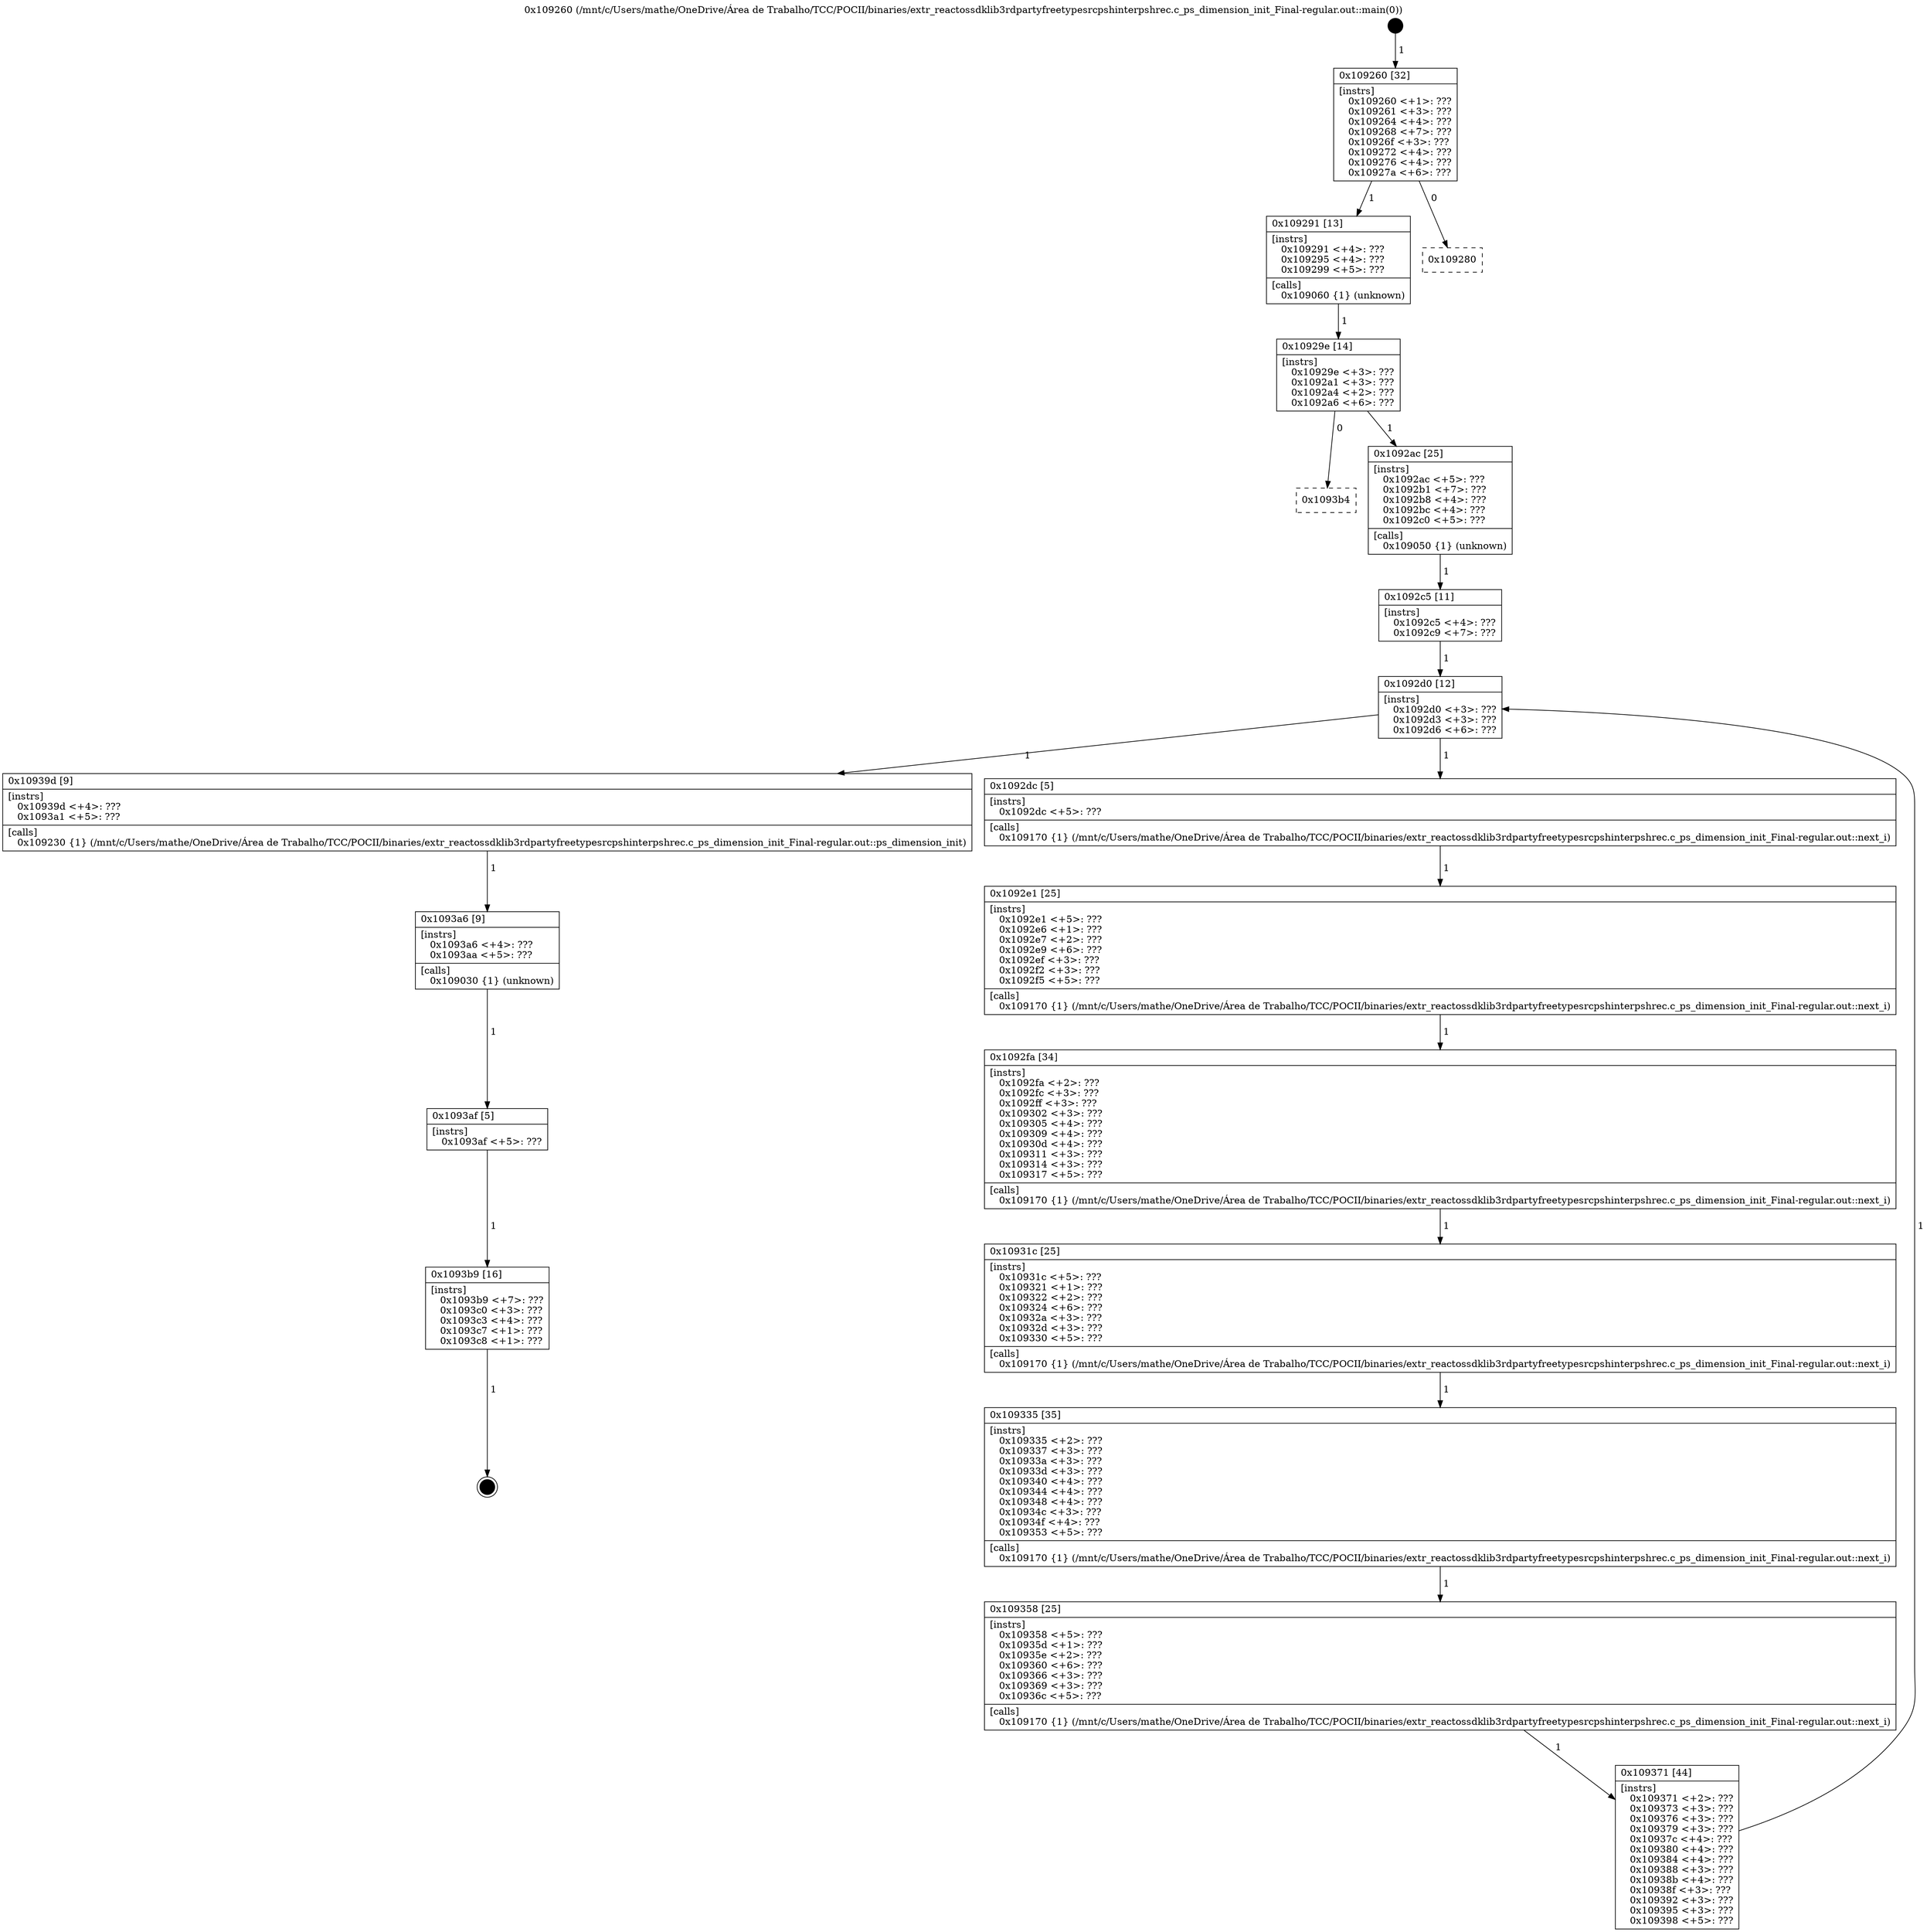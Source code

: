 digraph "0x109260" {
  label = "0x109260 (/mnt/c/Users/mathe/OneDrive/Área de Trabalho/TCC/POCII/binaries/extr_reactossdklib3rdpartyfreetypesrcpshinterpshrec.c_ps_dimension_init_Final-regular.out::main(0))"
  labelloc = "t"
  node[shape=record]

  Entry [label="",width=0.3,height=0.3,shape=circle,fillcolor=black,style=filled]
  "0x109260" [label="{
     0x109260 [32]\l
     | [instrs]\l
     &nbsp;&nbsp;0x109260 \<+1\>: ???\l
     &nbsp;&nbsp;0x109261 \<+3\>: ???\l
     &nbsp;&nbsp;0x109264 \<+4\>: ???\l
     &nbsp;&nbsp;0x109268 \<+7\>: ???\l
     &nbsp;&nbsp;0x10926f \<+3\>: ???\l
     &nbsp;&nbsp;0x109272 \<+4\>: ???\l
     &nbsp;&nbsp;0x109276 \<+4\>: ???\l
     &nbsp;&nbsp;0x10927a \<+6\>: ???\l
  }"]
  "0x109291" [label="{
     0x109291 [13]\l
     | [instrs]\l
     &nbsp;&nbsp;0x109291 \<+4\>: ???\l
     &nbsp;&nbsp;0x109295 \<+4\>: ???\l
     &nbsp;&nbsp;0x109299 \<+5\>: ???\l
     | [calls]\l
     &nbsp;&nbsp;0x109060 \{1\} (unknown)\l
  }"]
  "0x109280" [label="{
     0x109280\l
  }", style=dashed]
  "0x10929e" [label="{
     0x10929e [14]\l
     | [instrs]\l
     &nbsp;&nbsp;0x10929e \<+3\>: ???\l
     &nbsp;&nbsp;0x1092a1 \<+3\>: ???\l
     &nbsp;&nbsp;0x1092a4 \<+2\>: ???\l
     &nbsp;&nbsp;0x1092a6 \<+6\>: ???\l
  }"]
  "0x1093b4" [label="{
     0x1093b4\l
  }", style=dashed]
  "0x1092ac" [label="{
     0x1092ac [25]\l
     | [instrs]\l
     &nbsp;&nbsp;0x1092ac \<+5\>: ???\l
     &nbsp;&nbsp;0x1092b1 \<+7\>: ???\l
     &nbsp;&nbsp;0x1092b8 \<+4\>: ???\l
     &nbsp;&nbsp;0x1092bc \<+4\>: ???\l
     &nbsp;&nbsp;0x1092c0 \<+5\>: ???\l
     | [calls]\l
     &nbsp;&nbsp;0x109050 \{1\} (unknown)\l
  }"]
  Exit [label="",width=0.3,height=0.3,shape=circle,fillcolor=black,style=filled,peripheries=2]
  "0x1092d0" [label="{
     0x1092d0 [12]\l
     | [instrs]\l
     &nbsp;&nbsp;0x1092d0 \<+3\>: ???\l
     &nbsp;&nbsp;0x1092d3 \<+3\>: ???\l
     &nbsp;&nbsp;0x1092d6 \<+6\>: ???\l
  }"]
  "0x10939d" [label="{
     0x10939d [9]\l
     | [instrs]\l
     &nbsp;&nbsp;0x10939d \<+4\>: ???\l
     &nbsp;&nbsp;0x1093a1 \<+5\>: ???\l
     | [calls]\l
     &nbsp;&nbsp;0x109230 \{1\} (/mnt/c/Users/mathe/OneDrive/Área de Trabalho/TCC/POCII/binaries/extr_reactossdklib3rdpartyfreetypesrcpshinterpshrec.c_ps_dimension_init_Final-regular.out::ps_dimension_init)\l
  }"]
  "0x1092dc" [label="{
     0x1092dc [5]\l
     | [instrs]\l
     &nbsp;&nbsp;0x1092dc \<+5\>: ???\l
     | [calls]\l
     &nbsp;&nbsp;0x109170 \{1\} (/mnt/c/Users/mathe/OneDrive/Área de Trabalho/TCC/POCII/binaries/extr_reactossdklib3rdpartyfreetypesrcpshinterpshrec.c_ps_dimension_init_Final-regular.out::next_i)\l
  }"]
  "0x1092e1" [label="{
     0x1092e1 [25]\l
     | [instrs]\l
     &nbsp;&nbsp;0x1092e1 \<+5\>: ???\l
     &nbsp;&nbsp;0x1092e6 \<+1\>: ???\l
     &nbsp;&nbsp;0x1092e7 \<+2\>: ???\l
     &nbsp;&nbsp;0x1092e9 \<+6\>: ???\l
     &nbsp;&nbsp;0x1092ef \<+3\>: ???\l
     &nbsp;&nbsp;0x1092f2 \<+3\>: ???\l
     &nbsp;&nbsp;0x1092f5 \<+5\>: ???\l
     | [calls]\l
     &nbsp;&nbsp;0x109170 \{1\} (/mnt/c/Users/mathe/OneDrive/Área de Trabalho/TCC/POCII/binaries/extr_reactossdklib3rdpartyfreetypesrcpshinterpshrec.c_ps_dimension_init_Final-regular.out::next_i)\l
  }"]
  "0x1092fa" [label="{
     0x1092fa [34]\l
     | [instrs]\l
     &nbsp;&nbsp;0x1092fa \<+2\>: ???\l
     &nbsp;&nbsp;0x1092fc \<+3\>: ???\l
     &nbsp;&nbsp;0x1092ff \<+3\>: ???\l
     &nbsp;&nbsp;0x109302 \<+3\>: ???\l
     &nbsp;&nbsp;0x109305 \<+4\>: ???\l
     &nbsp;&nbsp;0x109309 \<+4\>: ???\l
     &nbsp;&nbsp;0x10930d \<+4\>: ???\l
     &nbsp;&nbsp;0x109311 \<+3\>: ???\l
     &nbsp;&nbsp;0x109314 \<+3\>: ???\l
     &nbsp;&nbsp;0x109317 \<+5\>: ???\l
     | [calls]\l
     &nbsp;&nbsp;0x109170 \{1\} (/mnt/c/Users/mathe/OneDrive/Área de Trabalho/TCC/POCII/binaries/extr_reactossdklib3rdpartyfreetypesrcpshinterpshrec.c_ps_dimension_init_Final-regular.out::next_i)\l
  }"]
  "0x10931c" [label="{
     0x10931c [25]\l
     | [instrs]\l
     &nbsp;&nbsp;0x10931c \<+5\>: ???\l
     &nbsp;&nbsp;0x109321 \<+1\>: ???\l
     &nbsp;&nbsp;0x109322 \<+2\>: ???\l
     &nbsp;&nbsp;0x109324 \<+6\>: ???\l
     &nbsp;&nbsp;0x10932a \<+3\>: ???\l
     &nbsp;&nbsp;0x10932d \<+3\>: ???\l
     &nbsp;&nbsp;0x109330 \<+5\>: ???\l
     | [calls]\l
     &nbsp;&nbsp;0x109170 \{1\} (/mnt/c/Users/mathe/OneDrive/Área de Trabalho/TCC/POCII/binaries/extr_reactossdklib3rdpartyfreetypesrcpshinterpshrec.c_ps_dimension_init_Final-regular.out::next_i)\l
  }"]
  "0x109335" [label="{
     0x109335 [35]\l
     | [instrs]\l
     &nbsp;&nbsp;0x109335 \<+2\>: ???\l
     &nbsp;&nbsp;0x109337 \<+3\>: ???\l
     &nbsp;&nbsp;0x10933a \<+3\>: ???\l
     &nbsp;&nbsp;0x10933d \<+3\>: ???\l
     &nbsp;&nbsp;0x109340 \<+4\>: ???\l
     &nbsp;&nbsp;0x109344 \<+4\>: ???\l
     &nbsp;&nbsp;0x109348 \<+4\>: ???\l
     &nbsp;&nbsp;0x10934c \<+3\>: ???\l
     &nbsp;&nbsp;0x10934f \<+4\>: ???\l
     &nbsp;&nbsp;0x109353 \<+5\>: ???\l
     | [calls]\l
     &nbsp;&nbsp;0x109170 \{1\} (/mnt/c/Users/mathe/OneDrive/Área de Trabalho/TCC/POCII/binaries/extr_reactossdklib3rdpartyfreetypesrcpshinterpshrec.c_ps_dimension_init_Final-regular.out::next_i)\l
  }"]
  "0x109358" [label="{
     0x109358 [25]\l
     | [instrs]\l
     &nbsp;&nbsp;0x109358 \<+5\>: ???\l
     &nbsp;&nbsp;0x10935d \<+1\>: ???\l
     &nbsp;&nbsp;0x10935e \<+2\>: ???\l
     &nbsp;&nbsp;0x109360 \<+6\>: ???\l
     &nbsp;&nbsp;0x109366 \<+3\>: ???\l
     &nbsp;&nbsp;0x109369 \<+3\>: ???\l
     &nbsp;&nbsp;0x10936c \<+5\>: ???\l
     | [calls]\l
     &nbsp;&nbsp;0x109170 \{1\} (/mnt/c/Users/mathe/OneDrive/Área de Trabalho/TCC/POCII/binaries/extr_reactossdklib3rdpartyfreetypesrcpshinterpshrec.c_ps_dimension_init_Final-regular.out::next_i)\l
  }"]
  "0x109371" [label="{
     0x109371 [44]\l
     | [instrs]\l
     &nbsp;&nbsp;0x109371 \<+2\>: ???\l
     &nbsp;&nbsp;0x109373 \<+3\>: ???\l
     &nbsp;&nbsp;0x109376 \<+3\>: ???\l
     &nbsp;&nbsp;0x109379 \<+3\>: ???\l
     &nbsp;&nbsp;0x10937c \<+4\>: ???\l
     &nbsp;&nbsp;0x109380 \<+4\>: ???\l
     &nbsp;&nbsp;0x109384 \<+4\>: ???\l
     &nbsp;&nbsp;0x109388 \<+3\>: ???\l
     &nbsp;&nbsp;0x10938b \<+4\>: ???\l
     &nbsp;&nbsp;0x10938f \<+3\>: ???\l
     &nbsp;&nbsp;0x109392 \<+3\>: ???\l
     &nbsp;&nbsp;0x109395 \<+3\>: ???\l
     &nbsp;&nbsp;0x109398 \<+5\>: ???\l
  }"]
  "0x1092c5" [label="{
     0x1092c5 [11]\l
     | [instrs]\l
     &nbsp;&nbsp;0x1092c5 \<+4\>: ???\l
     &nbsp;&nbsp;0x1092c9 \<+7\>: ???\l
  }"]
  "0x1093a6" [label="{
     0x1093a6 [9]\l
     | [instrs]\l
     &nbsp;&nbsp;0x1093a6 \<+4\>: ???\l
     &nbsp;&nbsp;0x1093aa \<+5\>: ???\l
     | [calls]\l
     &nbsp;&nbsp;0x109030 \{1\} (unknown)\l
  }"]
  "0x1093af" [label="{
     0x1093af [5]\l
     | [instrs]\l
     &nbsp;&nbsp;0x1093af \<+5\>: ???\l
  }"]
  "0x1093b9" [label="{
     0x1093b9 [16]\l
     | [instrs]\l
     &nbsp;&nbsp;0x1093b9 \<+7\>: ???\l
     &nbsp;&nbsp;0x1093c0 \<+3\>: ???\l
     &nbsp;&nbsp;0x1093c3 \<+4\>: ???\l
     &nbsp;&nbsp;0x1093c7 \<+1\>: ???\l
     &nbsp;&nbsp;0x1093c8 \<+1\>: ???\l
  }"]
  Entry -> "0x109260" [label=" 1"]
  "0x109260" -> "0x109291" [label=" 1"]
  "0x109260" -> "0x109280" [label=" 0"]
  "0x109291" -> "0x10929e" [label=" 1"]
  "0x10929e" -> "0x1093b4" [label=" 0"]
  "0x10929e" -> "0x1092ac" [label=" 1"]
  "0x1093b9" -> Exit [label=" 1"]
  "0x1092ac" -> "0x1092c5" [label=" 1"]
  "0x1092d0" -> "0x10939d" [label=" 1"]
  "0x1092d0" -> "0x1092dc" [label=" 1"]
  "0x1092dc" -> "0x1092e1" [label=" 1"]
  "0x1092e1" -> "0x1092fa" [label=" 1"]
  "0x1092fa" -> "0x10931c" [label=" 1"]
  "0x10931c" -> "0x109335" [label=" 1"]
  "0x109335" -> "0x109358" [label=" 1"]
  "0x109358" -> "0x109371" [label=" 1"]
  "0x1092c5" -> "0x1092d0" [label=" 1"]
  "0x109371" -> "0x1092d0" [label=" 1"]
  "0x10939d" -> "0x1093a6" [label=" 1"]
  "0x1093a6" -> "0x1093af" [label=" 1"]
  "0x1093af" -> "0x1093b9" [label=" 1"]
}
